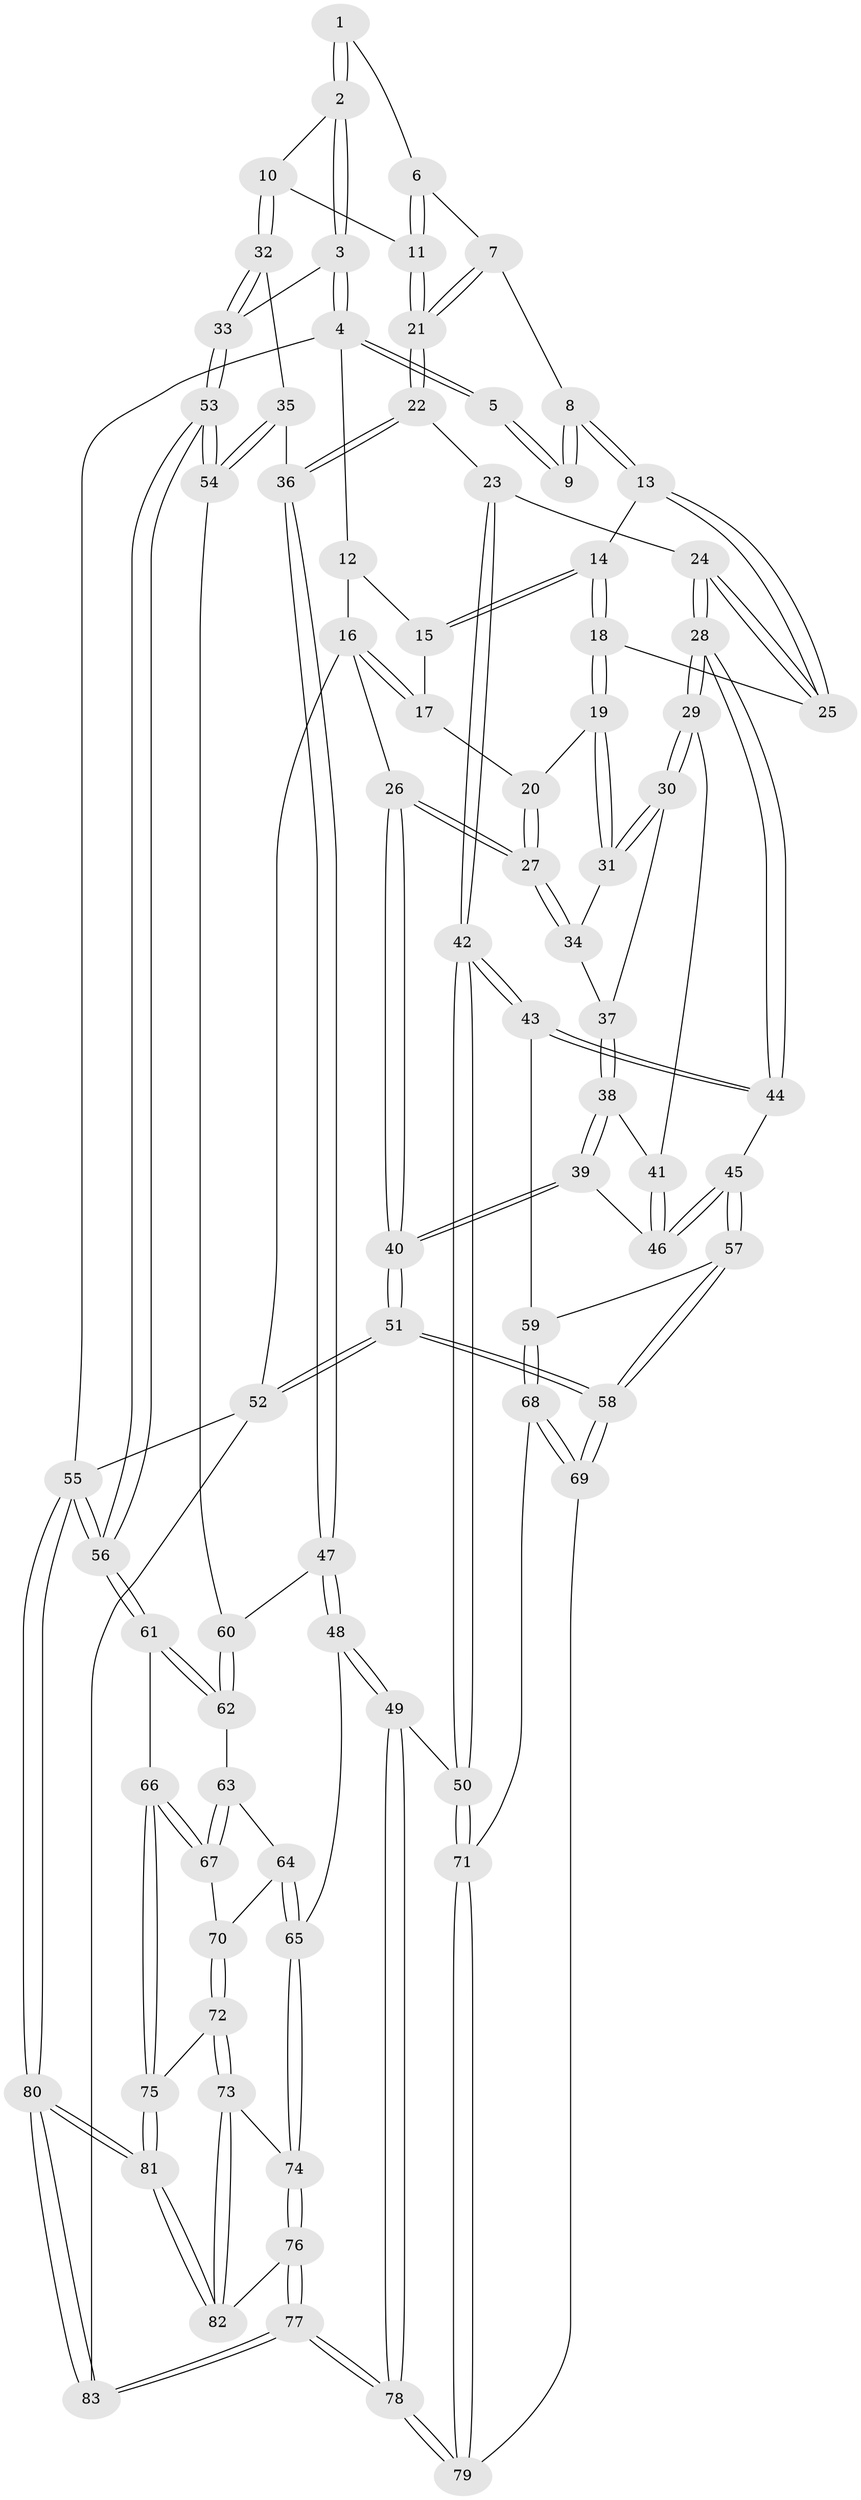 // coarse degree distribution, {3: 0.1509433962264151, 4: 0.33962264150943394, 5: 0.41509433962264153, 6: 0.09433962264150944}
// Generated by graph-tools (version 1.1) at 2025/52/02/27/25 19:52:42]
// undirected, 83 vertices, 204 edges
graph export_dot {
graph [start="1"]
  node [color=gray90,style=filled];
  1 [pos="+0.8175612750157724+0"];
  2 [pos="+0.8624018942332624+0.07885834420901061"];
  3 [pos="+1+0"];
  4 [pos="+1+0"];
  5 [pos="+0.7833672813086856+0"];
  6 [pos="+0.7073142595578314+0.1197770045890952"];
  7 [pos="+0.48730686854111793+0.0895222566303601"];
  8 [pos="+0.4378964097732636+0.02688487942460465"];
  9 [pos="+0.38735198695907547+0"];
  10 [pos="+0.8995266340375857+0.2346891105067382"];
  11 [pos="+0.7328684202948836+0.31630689185723904"];
  12 [pos="+0.3717069654177855+0"];
  13 [pos="+0.3711749936457041+0.2188673239250689"];
  14 [pos="+0.25084831554675185+0.243507864575188"];
  15 [pos="+0.19870643133930785+0.07861276447399819"];
  16 [pos="+0+0.2412309662220325"];
  17 [pos="+0.19681041717304243+0.08000447425693344"];
  18 [pos="+0.24764227639759331+0.32156985647567393"];
  19 [pos="+0.22724251267820667+0.333418716103237"];
  20 [pos="+0.15882382079699883+0.285074046854634"];
  21 [pos="+0.6485274188046868+0.38351050692431876"];
  22 [pos="+0.6453485581784666+0.3938458395042851"];
  23 [pos="+0.5209455277301769+0.4206340394809495"];
  24 [pos="+0.43031953007981993+0.41254577905053164"];
  25 [pos="+0.3532266892150477+0.3171504218236528"];
  26 [pos="+0+0.32668423202520136"];
  27 [pos="+0+0.32982561173872216"];
  28 [pos="+0.3077807212035915+0.503365692629227"];
  29 [pos="+0.27396802114003693+0.4957871507146659"];
  30 [pos="+0.24932068760140122+0.47512270276382895"];
  31 [pos="+0.21717547765256334+0.37061645657759046"];
  32 [pos="+1+0.3103268405843067"];
  33 [pos="+1+0.3209422916219584"];
  34 [pos="+0.03526971028415941+0.42273583545660076"];
  35 [pos="+0.8180055855666735+0.5225820192863487"];
  36 [pos="+0.6959700831487168+0.5048750780199239"];
  37 [pos="+0.10388558052254977+0.4895476781427905"];
  38 [pos="+0.11110024675793613+0.5499538828912167"];
  39 [pos="+0.0957625620420054+0.6151268623482399"];
  40 [pos="+0+0.955067992557271"];
  41 [pos="+0.21557763783685865+0.5627773258512249"];
  42 [pos="+0.41186037606591624+0.6756495585070282"];
  43 [pos="+0.40782873860133617+0.6747245445073554"];
  44 [pos="+0.33142954238539996+0.5773561708172598"];
  45 [pos="+0.22603228313227264+0.6537881625912888"];
  46 [pos="+0.2016197451959704+0.6152864134456928"];
  47 [pos="+0.6802536912989792+0.5975922982465509"];
  48 [pos="+0.6604771499545606+0.6836838666254432"];
  49 [pos="+0.6379917386507035+0.699396004650763"];
  50 [pos="+0.41892242129884005+0.680742978935689"];
  51 [pos="+0+1"];
  52 [pos="+0+1"];
  53 [pos="+1+0.5615025148125793"];
  54 [pos="+0.9643031167916233+0.6191549152062679"];
  55 [pos="+1+1"];
  56 [pos="+1+0.8223065961436153"];
  57 [pos="+0.2267829763250816+0.6939012405807123"];
  58 [pos="+0+0.9814709684288788"];
  59 [pos="+0.35272600220696554+0.7031676953978688"];
  60 [pos="+0.9266036672312965+0.6830942998279437"];
  61 [pos="+1+0.7892475129204167"];
  62 [pos="+0.9189239229074889+0.7006741242452037"];
  63 [pos="+0.9135106818876484+0.7061366143636659"];
  64 [pos="+0.8382526455536216+0.7313553559529937"];
  65 [pos="+0.7206535606047568+0.7279519693558565"];
  66 [pos="+0.9359719092250611+0.8232717641524957"];
  67 [pos="+0.9187455509302509+0.7774110187110546"];
  68 [pos="+0.2771498856385073+0.8403193941995928"];
  69 [pos="+0.18898042095294434+0.9107295800555608"];
  70 [pos="+0.8649939947837286+0.799043195351387"];
  71 [pos="+0.42243294948095667+0.8164022015752476"];
  72 [pos="+0.8632007758164982+0.8395619097582415"];
  73 [pos="+0.7968825011124078+0.8655816558189622"];
  74 [pos="+0.7842975524533484+0.8646983712960813"];
  75 [pos="+0.923873664125354+0.850599040669435"];
  76 [pos="+0.7350066060534749+0.9522989945373119"];
  77 [pos="+0.5859199519065856+1"];
  78 [pos="+0.5411649330846163+0.9654054076880959"];
  79 [pos="+0.4992965175252627+0.9387045186011769"];
  80 [pos="+1+1"];
  81 [pos="+0.9903077509685768+1"];
  82 [pos="+0.9468206450011042+0.9924491349900021"];
  83 [pos="+0.5835079821759314+1"];
  1 -- 2;
  1 -- 2;
  1 -- 6;
  2 -- 3;
  2 -- 3;
  2 -- 10;
  3 -- 4;
  3 -- 4;
  3 -- 33;
  4 -- 5;
  4 -- 5;
  4 -- 12;
  4 -- 55;
  5 -- 9;
  5 -- 9;
  6 -- 7;
  6 -- 11;
  6 -- 11;
  7 -- 8;
  7 -- 21;
  7 -- 21;
  8 -- 9;
  8 -- 9;
  8 -- 13;
  8 -- 13;
  10 -- 11;
  10 -- 32;
  10 -- 32;
  11 -- 21;
  11 -- 21;
  12 -- 15;
  12 -- 16;
  13 -- 14;
  13 -- 25;
  13 -- 25;
  14 -- 15;
  14 -- 15;
  14 -- 18;
  14 -- 18;
  15 -- 17;
  16 -- 17;
  16 -- 17;
  16 -- 26;
  16 -- 52;
  17 -- 20;
  18 -- 19;
  18 -- 19;
  18 -- 25;
  19 -- 20;
  19 -- 31;
  19 -- 31;
  20 -- 27;
  20 -- 27;
  21 -- 22;
  21 -- 22;
  22 -- 23;
  22 -- 36;
  22 -- 36;
  23 -- 24;
  23 -- 42;
  23 -- 42;
  24 -- 25;
  24 -- 25;
  24 -- 28;
  24 -- 28;
  26 -- 27;
  26 -- 27;
  26 -- 40;
  26 -- 40;
  27 -- 34;
  27 -- 34;
  28 -- 29;
  28 -- 29;
  28 -- 44;
  28 -- 44;
  29 -- 30;
  29 -- 30;
  29 -- 41;
  30 -- 31;
  30 -- 31;
  30 -- 37;
  31 -- 34;
  32 -- 33;
  32 -- 33;
  32 -- 35;
  33 -- 53;
  33 -- 53;
  34 -- 37;
  35 -- 36;
  35 -- 54;
  35 -- 54;
  36 -- 47;
  36 -- 47;
  37 -- 38;
  37 -- 38;
  38 -- 39;
  38 -- 39;
  38 -- 41;
  39 -- 40;
  39 -- 40;
  39 -- 46;
  40 -- 51;
  40 -- 51;
  41 -- 46;
  41 -- 46;
  42 -- 43;
  42 -- 43;
  42 -- 50;
  42 -- 50;
  43 -- 44;
  43 -- 44;
  43 -- 59;
  44 -- 45;
  45 -- 46;
  45 -- 46;
  45 -- 57;
  45 -- 57;
  47 -- 48;
  47 -- 48;
  47 -- 60;
  48 -- 49;
  48 -- 49;
  48 -- 65;
  49 -- 50;
  49 -- 78;
  49 -- 78;
  50 -- 71;
  50 -- 71;
  51 -- 52;
  51 -- 52;
  51 -- 58;
  51 -- 58;
  52 -- 83;
  52 -- 55;
  53 -- 54;
  53 -- 54;
  53 -- 56;
  53 -- 56;
  54 -- 60;
  55 -- 56;
  55 -- 56;
  55 -- 80;
  55 -- 80;
  56 -- 61;
  56 -- 61;
  57 -- 58;
  57 -- 58;
  57 -- 59;
  58 -- 69;
  58 -- 69;
  59 -- 68;
  59 -- 68;
  60 -- 62;
  60 -- 62;
  61 -- 62;
  61 -- 62;
  61 -- 66;
  62 -- 63;
  63 -- 64;
  63 -- 67;
  63 -- 67;
  64 -- 65;
  64 -- 65;
  64 -- 70;
  65 -- 74;
  65 -- 74;
  66 -- 67;
  66 -- 67;
  66 -- 75;
  66 -- 75;
  67 -- 70;
  68 -- 69;
  68 -- 69;
  68 -- 71;
  69 -- 79;
  70 -- 72;
  70 -- 72;
  71 -- 79;
  71 -- 79;
  72 -- 73;
  72 -- 73;
  72 -- 75;
  73 -- 74;
  73 -- 82;
  73 -- 82;
  74 -- 76;
  74 -- 76;
  75 -- 81;
  75 -- 81;
  76 -- 77;
  76 -- 77;
  76 -- 82;
  77 -- 78;
  77 -- 78;
  77 -- 83;
  77 -- 83;
  78 -- 79;
  78 -- 79;
  80 -- 81;
  80 -- 81;
  80 -- 83;
  80 -- 83;
  81 -- 82;
  81 -- 82;
}
